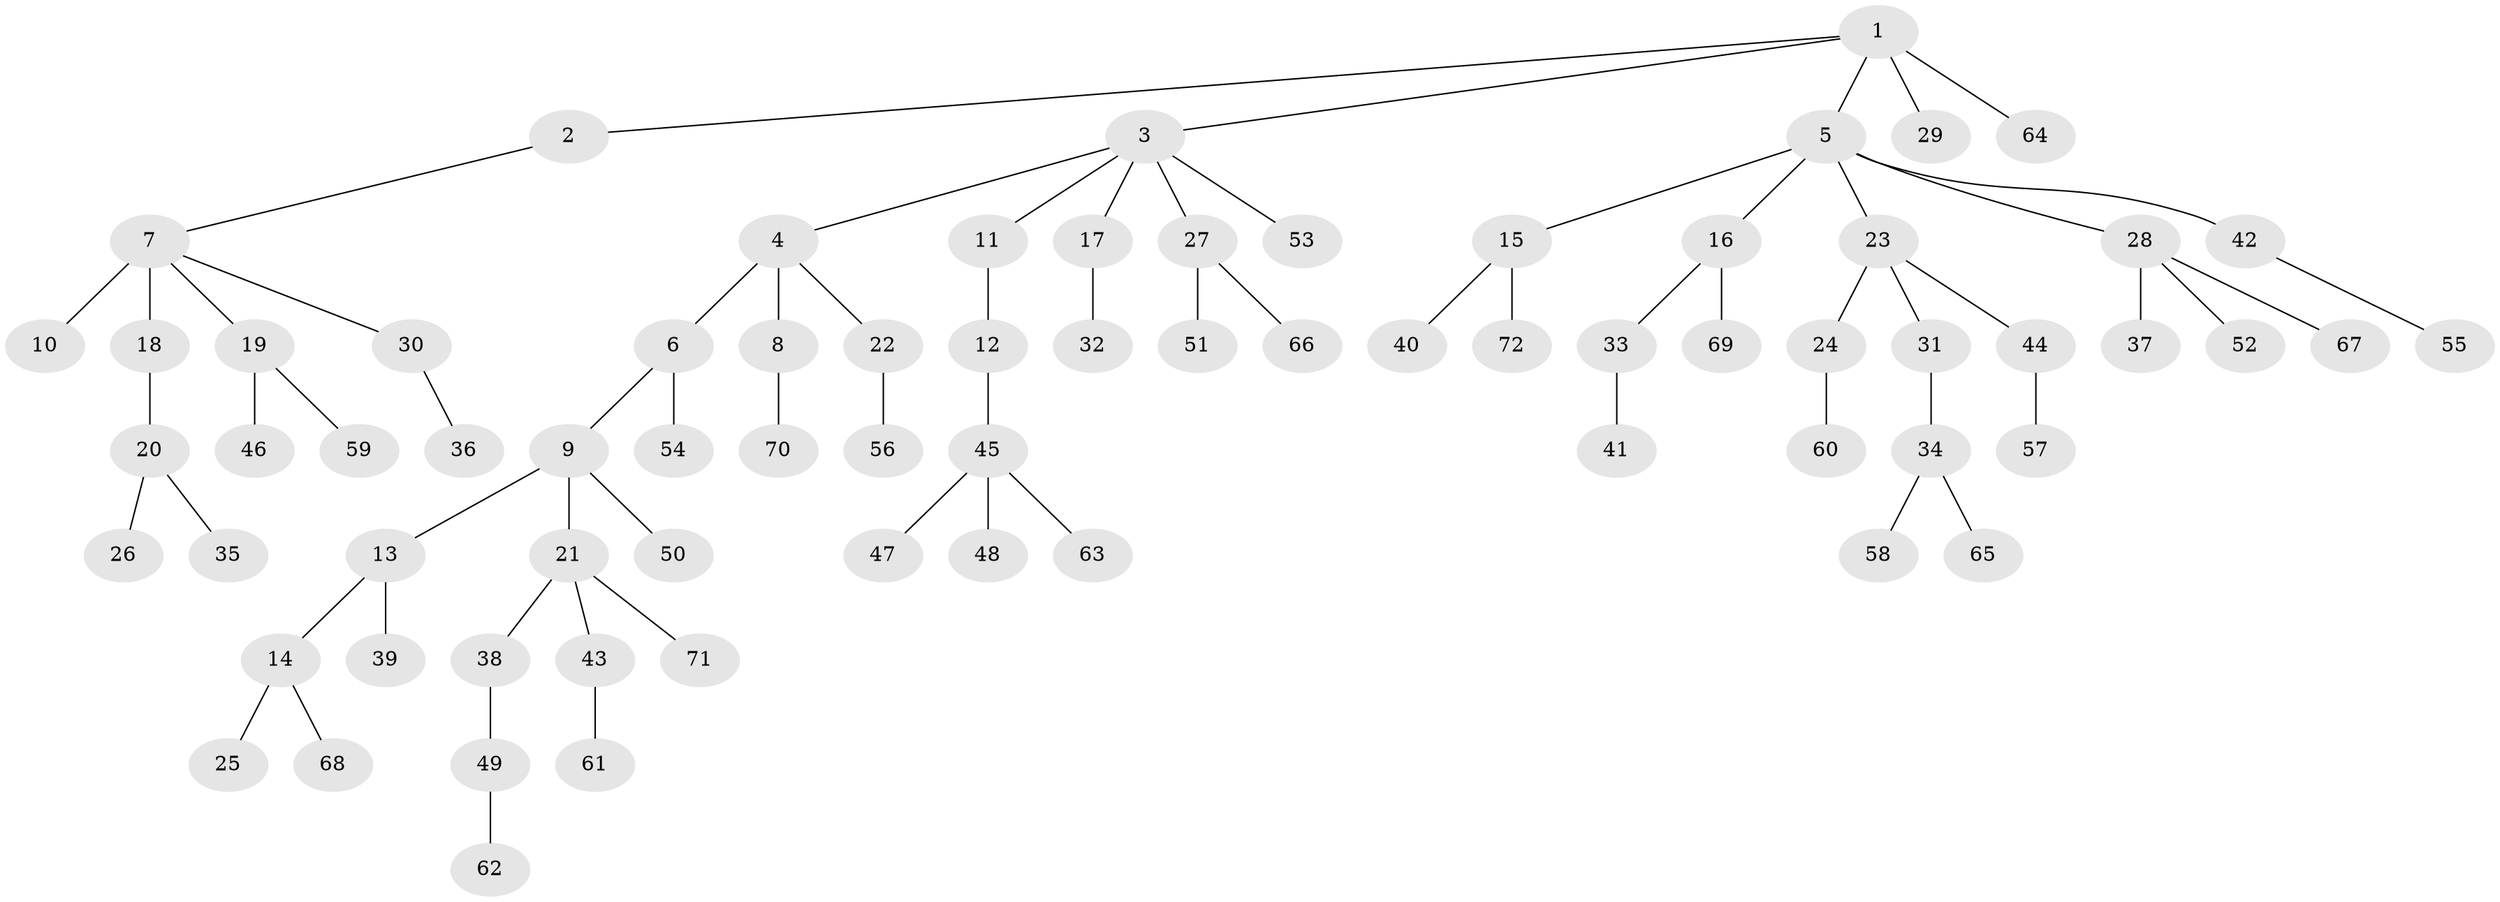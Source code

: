 // original degree distribution, {5: 0.06521739130434782, 2: 0.2246376811594203, 7: 0.007246376811594203, 6: 0.014492753623188406, 8: 0.007246376811594203, 4: 0.043478260869565216, 3: 0.10144927536231885, 1: 0.5362318840579711}
// Generated by graph-tools (version 1.1) at 2025/36/03/09/25 02:36:53]
// undirected, 72 vertices, 71 edges
graph export_dot {
graph [start="1"]
  node [color=gray90,style=filled];
  1;
  2;
  3;
  4;
  5;
  6;
  7;
  8;
  9;
  10;
  11;
  12;
  13;
  14;
  15;
  16;
  17;
  18;
  19;
  20;
  21;
  22;
  23;
  24;
  25;
  26;
  27;
  28;
  29;
  30;
  31;
  32;
  33;
  34;
  35;
  36;
  37;
  38;
  39;
  40;
  41;
  42;
  43;
  44;
  45;
  46;
  47;
  48;
  49;
  50;
  51;
  52;
  53;
  54;
  55;
  56;
  57;
  58;
  59;
  60;
  61;
  62;
  63;
  64;
  65;
  66;
  67;
  68;
  69;
  70;
  71;
  72;
  1 -- 2 [weight=1.0];
  1 -- 3 [weight=1.0];
  1 -- 5 [weight=1.0];
  1 -- 29 [weight=2.0];
  1 -- 64 [weight=1.0];
  2 -- 7 [weight=1.0];
  3 -- 4 [weight=1.0];
  3 -- 11 [weight=1.0];
  3 -- 17 [weight=1.0];
  3 -- 27 [weight=1.0];
  3 -- 53 [weight=1.0];
  4 -- 6 [weight=1.0];
  4 -- 8 [weight=2.0];
  4 -- 22 [weight=1.0];
  5 -- 15 [weight=1.0];
  5 -- 16 [weight=1.0];
  5 -- 23 [weight=1.0];
  5 -- 28 [weight=1.0];
  5 -- 42 [weight=2.0];
  6 -- 9 [weight=1.0];
  6 -- 54 [weight=2.0];
  7 -- 10 [weight=3.0];
  7 -- 18 [weight=1.0];
  7 -- 19 [weight=1.0];
  7 -- 30 [weight=1.0];
  8 -- 70 [weight=1.0];
  9 -- 13 [weight=1.0];
  9 -- 21 [weight=1.0];
  9 -- 50 [weight=1.0];
  11 -- 12 [weight=1.0];
  12 -- 45 [weight=1.0];
  13 -- 14 [weight=1.0];
  13 -- 39 [weight=1.0];
  14 -- 25 [weight=1.0];
  14 -- 68 [weight=1.0];
  15 -- 40 [weight=1.0];
  15 -- 72 [weight=1.0];
  16 -- 33 [weight=1.0];
  16 -- 69 [weight=1.0];
  17 -- 32 [weight=1.0];
  18 -- 20 [weight=4.0];
  19 -- 46 [weight=2.0];
  19 -- 59 [weight=1.0];
  20 -- 26 [weight=1.0];
  20 -- 35 [weight=1.0];
  21 -- 38 [weight=1.0];
  21 -- 43 [weight=1.0];
  21 -- 71 [weight=1.0];
  22 -- 56 [weight=3.0];
  23 -- 24 [weight=1.0];
  23 -- 31 [weight=1.0];
  23 -- 44 [weight=1.0];
  24 -- 60 [weight=1.0];
  27 -- 51 [weight=1.0];
  27 -- 66 [weight=1.0];
  28 -- 37 [weight=1.0];
  28 -- 52 [weight=1.0];
  28 -- 67 [weight=1.0];
  30 -- 36 [weight=1.0];
  31 -- 34 [weight=1.0];
  33 -- 41 [weight=1.0];
  34 -- 58 [weight=1.0];
  34 -- 65 [weight=1.0];
  38 -- 49 [weight=1.0];
  42 -- 55 [weight=1.0];
  43 -- 61 [weight=1.0];
  44 -- 57 [weight=1.0];
  45 -- 47 [weight=1.0];
  45 -- 48 [weight=1.0];
  45 -- 63 [weight=1.0];
  49 -- 62 [weight=1.0];
}
